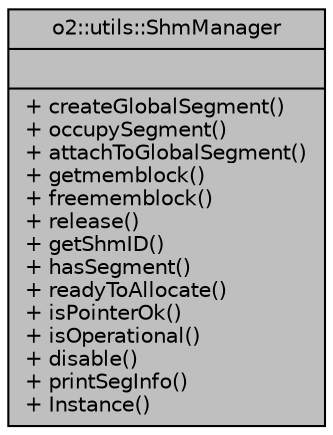 digraph "o2::utils::ShmManager"
{
 // INTERACTIVE_SVG=YES
  bgcolor="transparent";
  edge [fontname="Helvetica",fontsize="10",labelfontname="Helvetica",labelfontsize="10"];
  node [fontname="Helvetica",fontsize="10",shape=record];
  Node1 [label="{o2::utils::ShmManager\n||+ createGlobalSegment()\l+ occupySegment()\l+ attachToGlobalSegment()\l+ getmemblock()\l+ freememblock()\l+ release()\l+ getShmID()\l+ hasSegment()\l+ readyToAllocate()\l+ isPointerOk()\l+ isOperational()\l+ disable()\l+ printSegInfo()\l+ Instance()\l}",height=0.2,width=0.4,color="black", fillcolor="grey75", style="filled" fontcolor="black"];
}
